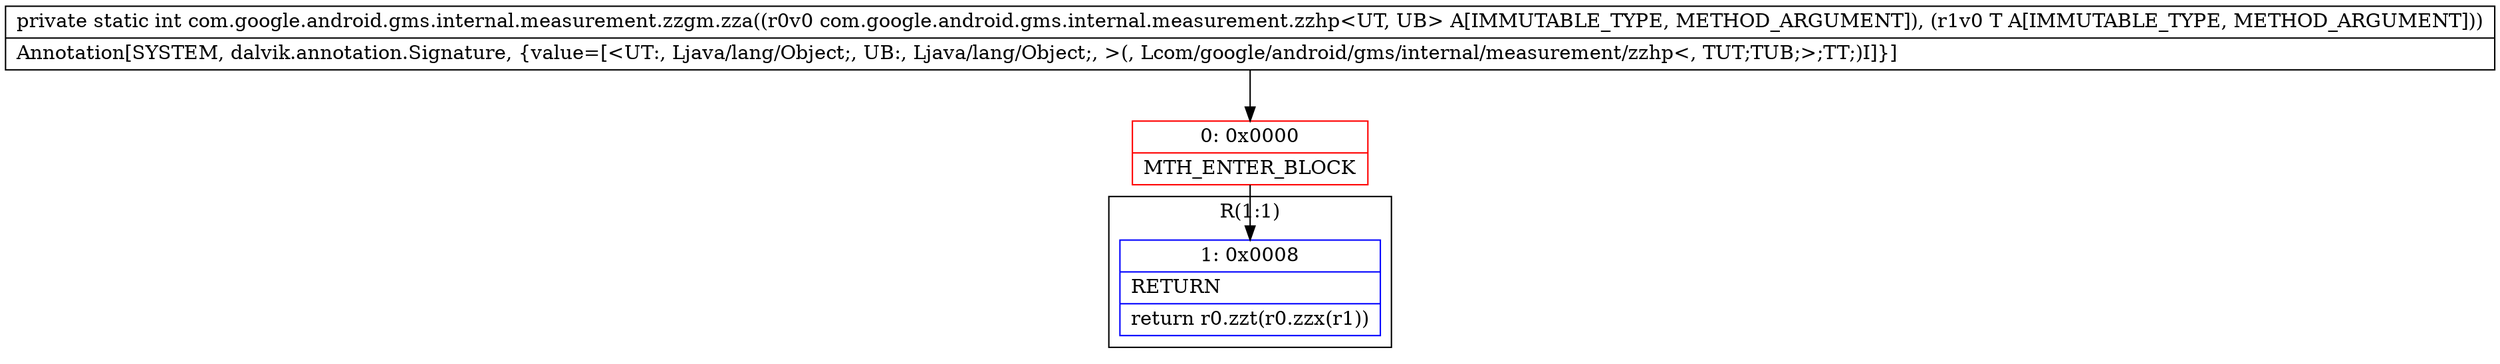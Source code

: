 digraph "CFG forcom.google.android.gms.internal.measurement.zzgm.zza(Lcom\/google\/android\/gms\/internal\/measurement\/zzhp;Ljava\/lang\/Object;)I" {
subgraph cluster_Region_2094150382 {
label = "R(1:1)";
node [shape=record,color=blue];
Node_1 [shape=record,label="{1\:\ 0x0008|RETURN\l|return r0.zzt(r0.zzx(r1))\l}"];
}
Node_0 [shape=record,color=red,label="{0\:\ 0x0000|MTH_ENTER_BLOCK\l}"];
MethodNode[shape=record,label="{private static int com.google.android.gms.internal.measurement.zzgm.zza((r0v0 com.google.android.gms.internal.measurement.zzhp\<UT, UB\> A[IMMUTABLE_TYPE, METHOD_ARGUMENT]), (r1v0 T A[IMMUTABLE_TYPE, METHOD_ARGUMENT]))  | Annotation[SYSTEM, dalvik.annotation.Signature, \{value=[\<UT:, Ljava\/lang\/Object;, UB:, Ljava\/lang\/Object;, \>(, Lcom\/google\/android\/gms\/internal\/measurement\/zzhp\<, TUT;TUB;\>;TT;)I]\}]\l}"];
MethodNode -> Node_0;
Node_0 -> Node_1;
}

